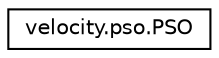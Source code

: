 digraph "Graphical Class Hierarchy"
{
 // INTERACTIVE_SVG=YES
  edge [fontname="Helvetica",fontsize="10",labelfontname="Helvetica",labelfontsize="10"];
  node [fontname="Helvetica",fontsize="10",shape=record];
  rankdir="LR";
  Node1 [label="velocity.pso.PSO",height=0.2,width=0.4,color="black", fillcolor="white", style="filled",URL="$d2/da5/classvelocity_1_1pso_1_1_p_s_o.html"];
}
